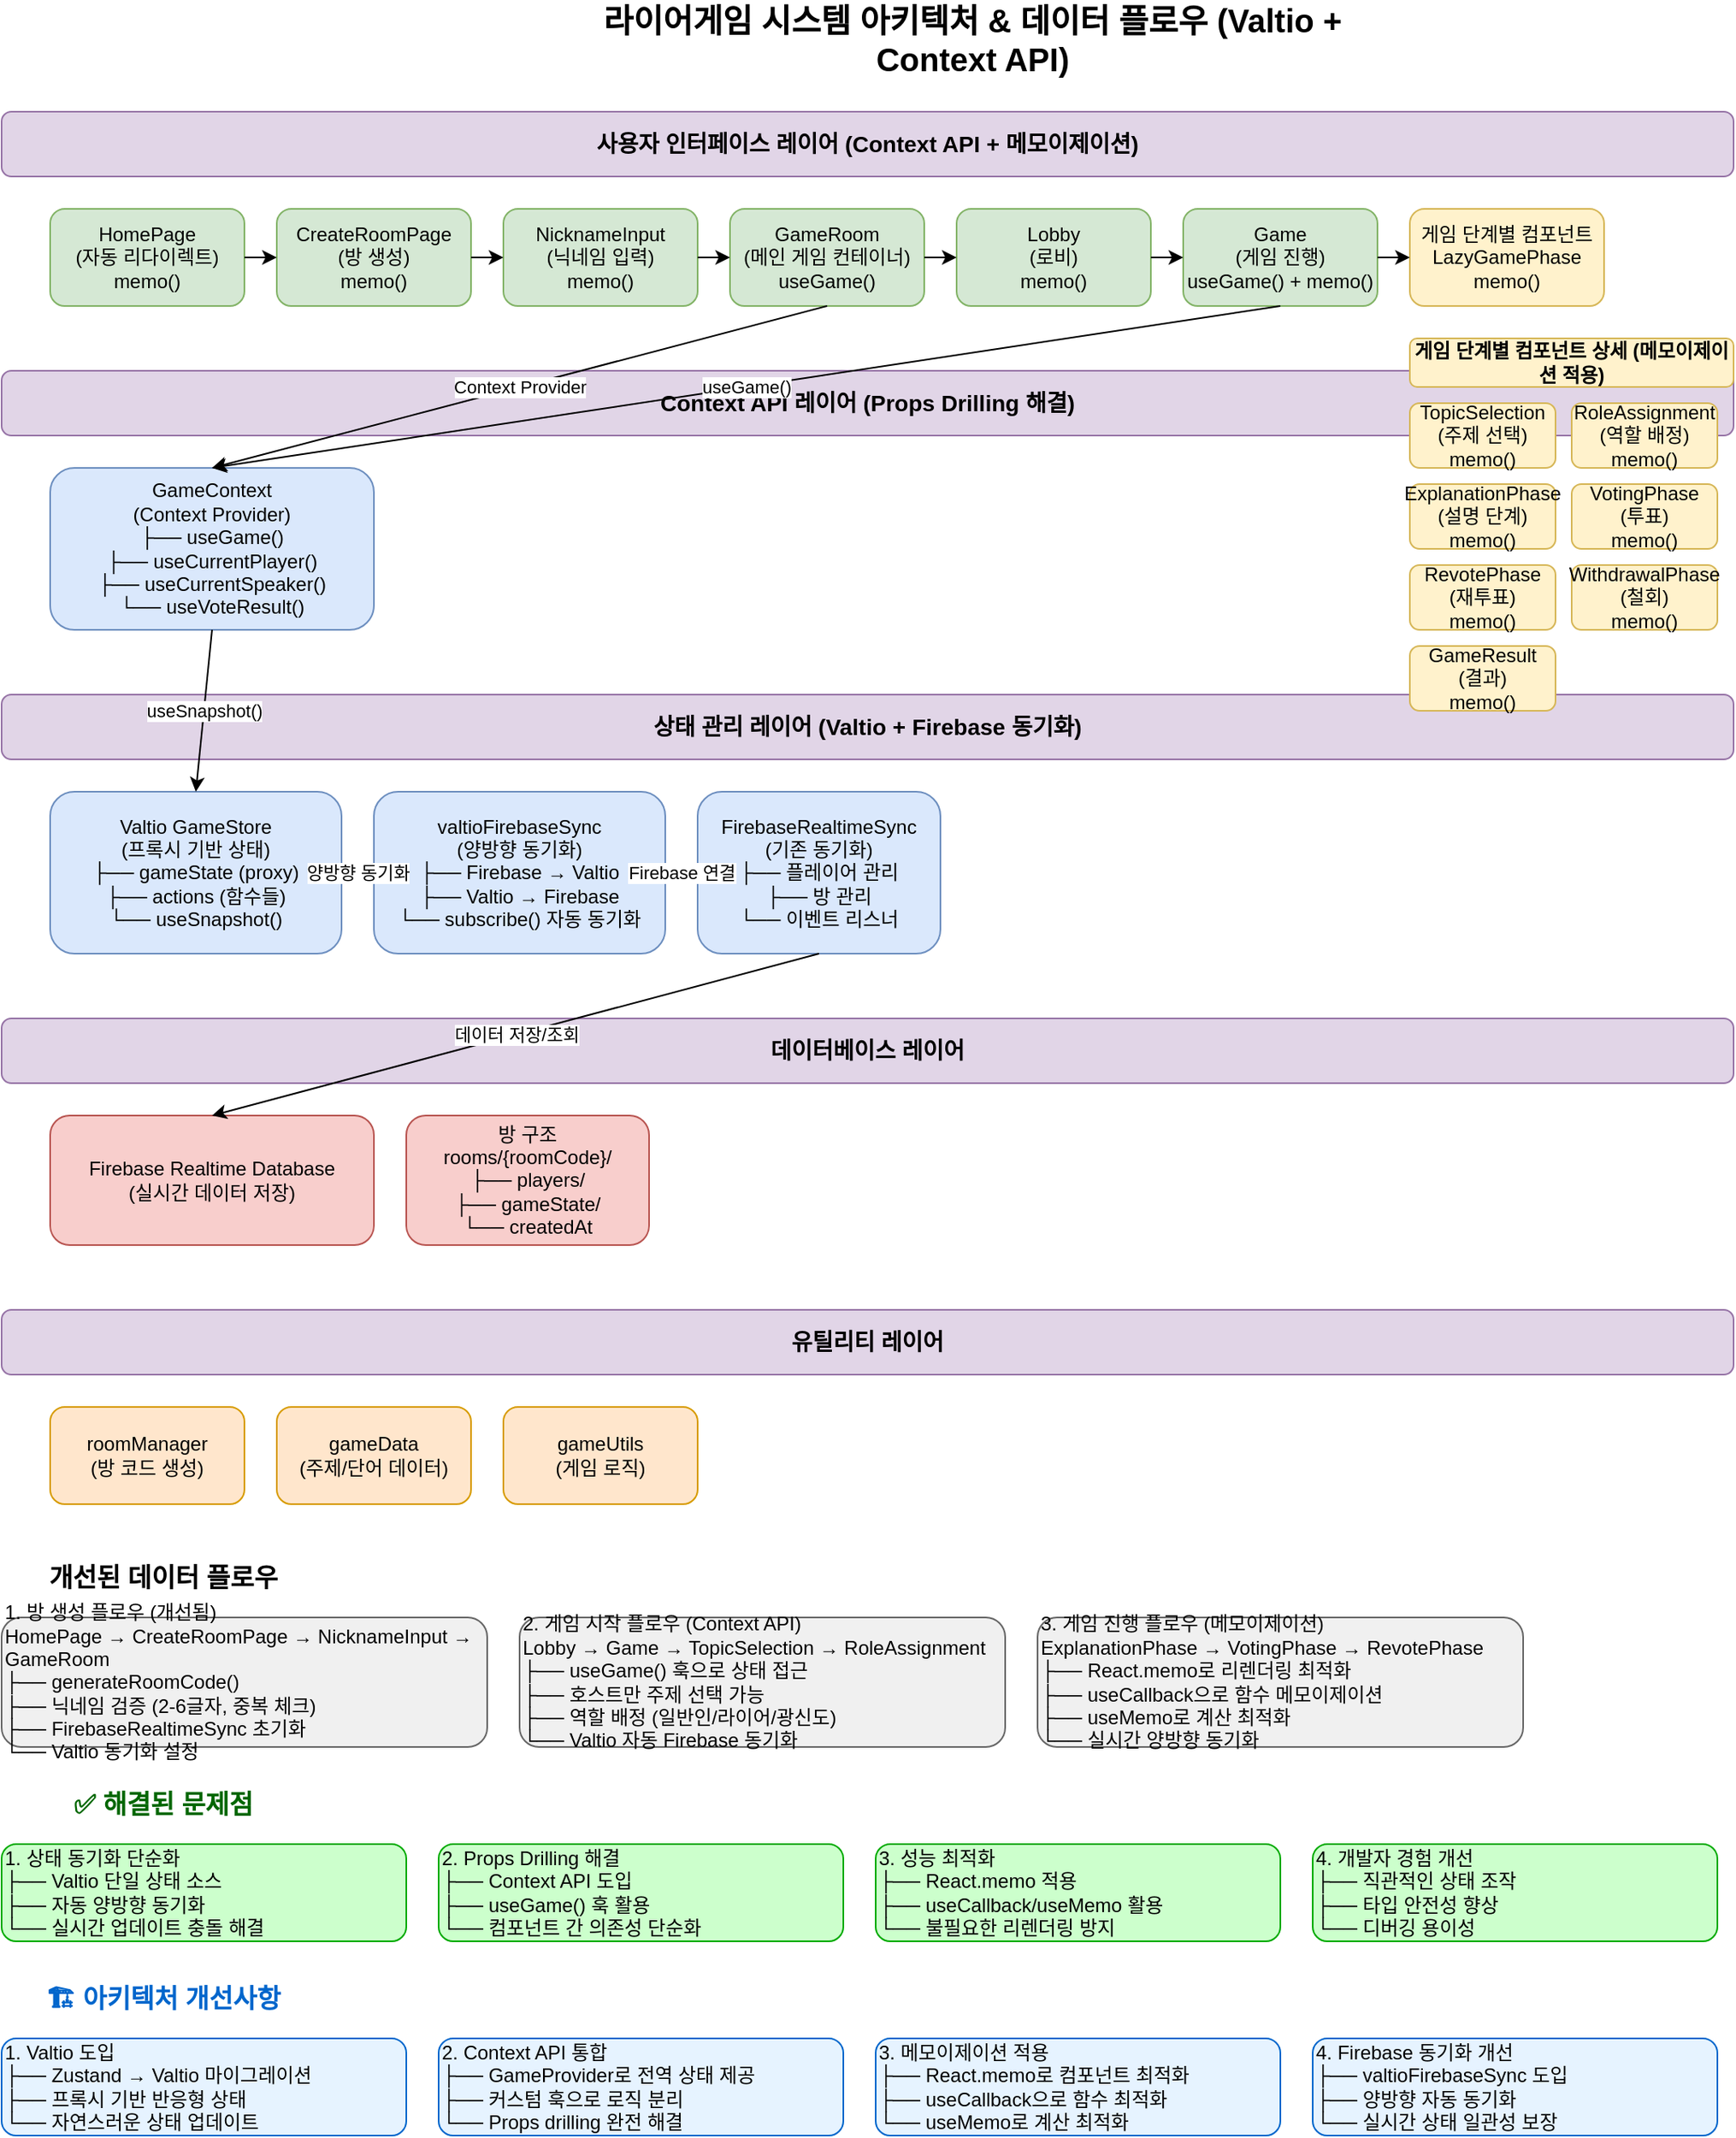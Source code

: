 <mxfile version="24.7.17" type="device">
  <diagram name="라이어게임 시스템 아키텍처 (Valtio + Context API)" id="system-architecture">
    <mxGraphModel dx="1422" dy="794" grid="1" gridSize="10" guides="1" tooltips="1" connect="1" arrows="1" fold="1" page="1" pageScale="1" pageWidth="1169" pageHeight="827" math="0" shadow="0">
      <root>
        <mxCell id="0" />
        <mxCell id="1" parent="0" />
        
        <!-- 제목 -->
        <mxCell id="title" value="라이어게임 시스템 아키텍처 &amp; 데이터 플로우 (Valtio + Context API)" style="text;html=1;strokeColor=none;fillColor=none;align=center;verticalAlign=middle;whiteSpace=wrap;rounded=0;fontSize=20;fontStyle=1;" vertex="1" parent="1">
          <mxGeometry x="400" y="20" width="500" height="30" as="geometry" />
        </mxCell>

        <!-- 사용자 인터페이스 레이어 -->
        <mxCell id="ui-layer" value="사용자 인터페이스 레이어 (Context API + 메모이제이션)" style="rounded=1;whiteSpace=wrap;html=1;fillColor=#e1d5e7;strokeColor=#9673a6;fontSize=14;fontStyle=1;" vertex="1" parent="1">
          <mxGeometry x="50" y="80" width="1070" height="40" as="geometry" />
        </mxCell>

        <!-- React 컴포넌트들 -->
        <mxCell id="homepage" value="HomePage&#xa;(자동 리다이렉트)&#xa;memo()" style="rounded=1;whiteSpace=wrap;html=1;fillColor=#d5e8d4;strokeColor=#82b366;" vertex="1" parent="1">
          <mxGeometry x="80" y="140" width="120" height="60" as="geometry" />
        </mxCell>

        <mxCell id="create-room" value="CreateRoomPage&#xa;(방 생성)&#xa;memo()" style="rounded=1;whiteSpace=wrap;html=1;fillColor=#d5e8d4;strokeColor=#82b366;" vertex="1" parent="1">
          <mxGeometry x="220" y="140" width="120" height="60" as="geometry" />
        </mxCell>

        <mxCell id="nickname-input" value="NicknameInput&#xa;(닉네임 입력)&#xa;memo()" style="rounded=1;whiteSpace=wrap;html=1;fillColor=#d5e8d4;strokeColor=#82b366;" vertex="1" parent="1">
          <mxGeometry x="360" y="140" width="120" height="60" as="geometry" />
        </mxCell>

        <mxCell id="game-room" value="GameRoom&#xa;(메인 게임 컨테이너)&#xa;useGame()" style="rounded=1;whiteSpace=wrap;html=1;fillColor=#d5e8d4;strokeColor=#82b366;" vertex="1" parent="1">
          <mxGeometry x="500" y="140" width="120" height="60" as="geometry" />
        </mxCell>

        <mxCell id="lobby" value="Lobby&#xa;(로비)&#xa;memo()" style="rounded=1;whiteSpace=wrap;html=1;fillColor=#d5e8d4;strokeColor=#82b366;" vertex="1" parent="1">
          <mxGeometry x="640" y="140" width="120" height="60" as="geometry" />
        </mxCell>

        <mxCell id="game" value="Game&#xa;(게임 진행)&#xa;useGame() + memo()" style="rounded=1;whiteSpace=wrap;html=1;fillColor=#d5e8d4;strokeColor=#82b366;" vertex="1" parent="1">
          <mxGeometry x="780" y="140" width="120" height="60" as="geometry" />
        </mxCell>

        <mxCell id="game-phases" value="게임 단계별 컴포넌트&#xa;LazyGamePhase&#xa;memo()" style="rounded=1;whiteSpace=wrap;html=1;fillColor=#fff2cc;strokeColor=#d6b656;" vertex="1" parent="1">
          <mxGeometry x="920" y="140" width="120" height="60" as="geometry" />
        </mxCell>

        <!-- Context API 레이어 -->
        <mxCell id="context-layer" value="Context API 레이어 (Props Drilling 해결)" style="rounded=1;whiteSpace=wrap;html=1;fillColor=#e1d5e7;strokeColor=#9673a6;fontSize=14;fontStyle=1;" vertex="1" parent="1">
          <mxGeometry x="50" y="240" width="1070" height="40" as="geometry" />
        </mxCell>

        <mxCell id="game-context" value="GameContext&#xa;(Context Provider)&#xa;├── useGame()&#xa;├── useCurrentPlayer()&#xa;├── useCurrentSpeaker()&#xa;└── useVoteResult()" style="rounded=1;whiteSpace=wrap;html=1;fillColor=#dae8fc;strokeColor=#6c8ebf;" vertex="1" parent="1">
          <mxGeometry x="80" y="300" width="200" height="100" as="geometry" />
        </mxCell>

        <!-- 상태 관리 레이어 -->
        <mxCell id="state-layer" value="상태 관리 레이어 (Valtio + Firebase 동기화)" style="rounded=1;whiteSpace=wrap;html=1;fillColor=#e1d5e7;strokeColor=#9673a6;fontSize=14;fontStyle=1;" vertex="1" parent="1">
          <mxGeometry x="50" y="440" width="1070" height="40" as="geometry" />
        </mxCell>

        <mxCell id="valtio-store" value="Valtio GameStore&#xa;(프록시 기반 상태)&#xa;├── gameState (proxy)&#xa;├── actions (함수들)&#xa;└── useSnapshot()" style="rounded=1;whiteSpace=wrap;html=1;fillColor=#dae8fc;strokeColor=#6c8ebf;" vertex="1" parent="1">
          <mxGeometry x="80" y="500" width="180" height="100" as="geometry" />
        </mxCell>

        <mxCell id="valtio-firebase-sync" value="valtioFirebaseSync&#xa;(양방향 동기화)&#xa;├── Firebase → Valtio&#xa;├── Valtio → Firebase&#xa;└── subscribe() 자동 동기화" style="rounded=1;whiteSpace=wrap;html=1;fillColor=#dae8fc;strokeColor=#6c8ebf;" vertex="1" parent="1">
          <mxGeometry x="280" y="500" width="180" height="100" as="geometry" />
        </mxCell>

        <mxCell id="firebase-sync" value="FirebaseRealtimeSync&#xa;(기존 동기화)&#xa;├── 플레이어 관리&#xa;├── 방 관리&#xa;└── 이벤트 리스너" style="rounded=1;whiteSpace=wrap;html=1;fillColor=#dae8fc;strokeColor=#6c8ebf;" vertex="1" parent="1">
          <mxGeometry x="480" y="500" width="150" height="100" as="geometry" />
        </mxCell>

        <!-- 데이터베이스 레이어 -->
        <mxCell id="db-layer" value="데이터베이스 레이어" style="rounded=1;whiteSpace=wrap;html=1;fillColor=#e1d5e7;strokeColor=#9673a6;fontSize=14;fontStyle=1;" vertex="1" parent="1">
          <mxGeometry x="50" y="640" width="1070" height="40" as="geometry" />
        </mxCell>

        <mxCell id="firebase-db" value="Firebase Realtime Database&#xa;(실시간 데이터 저장)" style="rounded=1;whiteSpace=wrap;html=1;fillColor=#f8cecc;strokeColor=#b85450;" vertex="1" parent="1">
          <mxGeometry x="80" y="700" width="200" height="80" as="geometry" />
        </mxCell>

        <mxCell id="room-structure" value="방 구조&#xa;rooms/{roomCode}/&#xa;├── players/&#xa;├── gameState/&#xa;└── createdAt" style="rounded=1;whiteSpace=wrap;html=1;fillColor=#f8cecc;strokeColor=#b85450;" vertex="1" parent="1">
          <mxGeometry x="300" y="700" width="150" height="80" as="geometry" />
        </mxCell>

        <!-- 유틸리티 레이어 -->
        <mxCell id="util-layer" value="유틸리티 레이어" style="rounded=1;whiteSpace=wrap;html=1;fillColor=#e1d5e7;strokeColor=#9673a6;fontSize=14;fontStyle=1;" vertex="1" parent="1">
          <mxGeometry x="50" y="820" width="1070" height="40" as="geometry" />
        </mxCell>

        <mxCell id="room-manager" value="roomManager&#xa;(방 코드 생성)" style="rounded=1;whiteSpace=wrap;html=1;fillColor=#ffe6cc;strokeColor=#d79b00;" vertex="1" parent="1">
          <mxGeometry x="80" y="880" width="120" height="60" as="geometry" />
        </mxCell>

        <mxCell id="game-data" value="gameData&#xa;(주제/단어 데이터)" style="rounded=1;whiteSpace=wrap;html=1;fillColor=#ffe6cc;strokeColor=#d79b00;" vertex="1" parent="1">
          <mxGeometry x="220" y="880" width="120" height="60" as="geometry" />
        </mxCell>

        <mxCell id="game-utils" value="gameUtils&#xa;(게임 로직)" style="rounded=1;whiteSpace=wrap;html=1;fillColor=#ffe6cc;strokeColor=#d79b00;" vertex="1" parent="1">
          <mxGeometry x="360" y="880" width="120" height="60" as="geometry" />
        </mxCell>

        <!-- 데이터 플로우 화살표들 -->
        <!-- 홈페이지 -> 방 생성 -->
        <mxCell id="flow1" value="" style="endArrow=classic;html=1;rounded=0;exitX=1;exitY=0.5;entryX=0;entryY=0.5;" edge="1" parent="1" source="homepage" target="create-room">
          <mxGeometry width="50" height="50" relative="1" as="geometry">
            <mxPoint x="210" y="170" as="sourcePoint" />
            <mxPoint x="220" y="170" as="targetPoint" />
          </mxGeometry>
        </mxCell>

        <!-- 방 생성 -> 닉네임 입력 -->
        <mxCell id="flow2" value="" style="endArrow=classic;html=1;rounded=0;exitX=1;exitY=0.5;entryX=0;entryY=0.5;" edge="1" parent="1" source="create-room" target="nickname-input">
          <mxGeometry width="50" height="50" relative="1" as="geometry">
            <mxPoint x="350" y="170" as="sourcePoint" />
            <mxPoint x="360" y="170" as="targetPoint" />
          </mxGeometry>
        </mxCell>

        <!-- 닉네임 입력 -> 게임방 -->
        <mxCell id="flow3" value="" style="endArrow=classic;html=1;rounded=0;exitX=1;exitY=0.5;entryX=0;entryY=0.5;" edge="1" parent="1" source="nickname-input" target="game-room">
          <mxGeometry width="50" height="50" relative="1" as="geometry">
            <mxPoint x="490" y="170" as="sourcePoint" />
            <mxPoint x="500" y="170" as="targetPoint" />
          </mxGeometry>
        </mxCell>

        <!-- 게임방 -> 로비/게임 -->
        <mxCell id="flow4" value="" style="endArrow=classic;html=1;rounded=0;exitX=1;exitY=0.5;entryX=0;entryY=0.5;" edge="1" parent="1" source="game-room" target="lobby">
          <mxGeometry width="50" height="50" relative="1" as="geometry">
            <mxPoint x="630" y="170" as="sourcePoint" />
            <mxPoint x="640" y="170" as="targetPoint" />
          </mxGeometry>
        </mxCell>

        <mxCell id="flow5" value="" style="endArrow=classic;html=1;rounded=0;exitX=1;exitY=0.5;entryX=0;entryY=0.5;" edge="1" parent="1" source="lobby" target="game">
          <mxGeometry width="50" height="50" relative="1" as="geometry">
            <mxPoint x="770" y="170" as="sourcePoint" />
            <mxPoint x="780" y="170" as="targetPoint" />
          </mxGeometry>
        </mxCell>

        <mxCell id="flow6" value="" style="endArrow=classic;html=1;rounded=0;exitX=1;exitY=0.5;entryX=0;entryY=0.5;" edge="1" parent="1" source="game" target="game-phases">
          <mxGeometry width="50" height="50" relative="1" as="geometry">
            <mxPoint x="910" y="170" as="sourcePoint" />
            <mxPoint x="920" y="170" as="targetPoint" />
          </mxGeometry>
        </mxCell>

        <!-- Context API 연결 -->
        <mxCell id="context-flow1" value="Context Provider" style="endArrow=classic;html=1;rounded=0;exitX=0.5;exitY=1;entryX=0.5;entryY=0;" edge="1" parent="1" source="game-room" target="game-context">
          <mxGeometry width="50" height="50" relative="1" as="geometry">
            <mxPoint x="560" y="210" as="sourcePoint" />
            <mxPoint x="180" y="300" as="targetPoint" />
          </mxGeometry>
        </mxCell>

        <mxCell id="context-flow2" value="useGame()" style="endArrow=classic;html=1;rounded=0;exitX=0.5;exitY=1;entryX=0.5;entryY=0;" edge="1" parent="1" source="game" target="game-context">
          <mxGeometry width="50" height="50" relative="1" as="geometry">
            <mxPoint x="840" y="210" as="sourcePoint" />
            <mxPoint x="180" y="300" as="targetPoint" />
          </mxGeometry>
        </mxCell>

        <!-- Valtio 연결 -->
        <mxCell id="valtio-flow1" value="useSnapshot()" style="endArrow=classic;html=1;rounded=0;exitX=0.5;exitY=1;entryX=0.5;entryY=0;" edge="1" parent="1" source="game-context" target="valtio-store">
          <mxGeometry width="50" height="50" relative="1" as="geometry">
            <mxPoint x="180" y="410" as="sourcePoint" />
            <mxPoint x="170" y="500" as="targetPoint" />
          </mxGeometry>
        </mxCell>

        <!-- Valtio-Firebase 동기화 -->
        <mxCell id="sync-flow1" value="양방향 동기화" style="endArrow=classic;html=1;rounded=0;exitX=1;exitY=0.5;entryX=0;entryY=0.5;" edge="1" parent="1" source="valtio-store" target="valtio-firebase-sync">
          <mxGeometry width="50" height="50" relative="1" as="geometry">
            <mxPoint x="270" y="550" as="sourcePoint" />
            <mxPoint x="280" y="550" as="targetPoint" />
          </mxGeometry>
        </mxCell>

        <mxCell id="sync-flow2" value="Firebase 연결" style="endArrow=classic;html=1;rounded=0;exitX=1;exitY=0.5;entryX=0;entryY=0.5;" edge="1" parent="1" source="valtio-firebase-sync" target="firebase-sync">
          <mxGeometry width="50" height="50" relative="1" as="geometry">
            <mxPoint x="470" y="550" as="sourcePoint" />
            <mxPoint x="480" y="550" as="targetPoint" />
          </mxGeometry>
        </mxCell>

        <!-- Firebase 연결 -->
        <mxCell id="db-flow1" value="데이터 저장/조회" style="endArrow=classic;html=1;rounded=0;exitX=0.5;exitY=1;entryX=0.5;entryY=0;" edge="1" parent="1" source="firebase-sync" target="firebase-db">
          <mxGeometry width="50" height="50" relative="1" as="geometry">
            <mxPoint x="555" y="610" as="sourcePoint" />
            <mxPoint x="180" y="700" as="targetPoint" />
          </mxGeometry>
        </mxCell>

        <!-- 게임 단계별 컴포넌트 상세 -->
        <mxCell id="phase-detail" value="게임 단계별 컴포넌트 상세 (메모이제이션 적용)" style="rounded=1;whiteSpace=wrap;html=1;fillColor=#fff2cc;strokeColor=#d6b656;fontSize=12;fontStyle=1;" vertex="1" parent="1">
          <mxGeometry x="920" y="220" width="200" height="30" as="geometry" />
        </mxCell>

        <mxCell id="topic-selection" value="TopicSelection&#xa;(주제 선택)&#xa;memo()" style="rounded=1;whiteSpace=wrap;html=1;fillColor=#fff2cc;strokeColor=#d6b656;" vertex="1" parent="1">
          <mxGeometry x="920" y="260" width="90" height="40" as="geometry" />
        </mxCell>

        <mxCell id="role-assignment" value="RoleAssignment&#xa;(역할 배정)&#xa;memo()" style="rounded=1;whiteSpace=wrap;html=1;fillColor=#fff2cc;strokeColor=#d6b656;" vertex="1" parent="1">
          <mxGeometry x="1020" y="260" width="90" height="40" as="geometry" />
        </mxCell>

        <mxCell id="explanation" value="ExplanationPhase&#xa;(설명 단계)&#xa;memo()" style="rounded=1;whiteSpace=wrap;html=1;fillColor=#fff2cc;strokeColor=#d6b656;" vertex="1" parent="1">
          <mxGeometry x="920" y="310" width="90" height="40" as="geometry" />
        </mxCell>

        <mxCell id="voting" value="VotingPhase&#xa;(투표)&#xa;memo()" style="rounded=1;whiteSpace=wrap;html=1;fillColor=#fff2cc;strokeColor=#d6b656;" vertex="1" parent="1">
          <mxGeometry x="1020" y="310" width="90" height="40" as="geometry" />
        </mxCell>

        <mxCell id="revote" value="RevotePhase&#xa;(재투표)&#xa;memo()" style="rounded=1;whiteSpace=wrap;html=1;fillColor=#fff2cc;strokeColor=#d6b656;" vertex="1" parent="1">
          <mxGeometry x="920" y="360" width="90" height="40" as="geometry" />
        </mxCell>

        <mxCell id="withdrawal" value="WithdrawalPhase&#xa;(철회)&#xa;memo()" style="rounded=1;whiteSpace=wrap;html=1;fillColor=#fff2cc;strokeColor=#d6b656;" vertex="1" parent="1">
          <mxGeometry x="1020" y="360" width="90" height="40" as="geometry" />
        </mxCell>

        <mxCell id="result" value="GameResult&#xa;(결과)&#xa;memo()" style="rounded=1;whiteSpace=wrap;html=1;fillColor=#fff2cc;strokeColor=#d6b656;" vertex="1" parent="1">
          <mxGeometry x="920" y="410" width="90" height="40" as="geometry" />
        </mxCell>

        <!-- 데이터 플로우 상세 -->
        <mxCell id="data-flow-title" value="개선된 데이터 플로우" style="text;html=1;strokeColor=none;fillColor=none;align=center;verticalAlign=middle;whiteSpace=wrap;rounded=0;fontSize=16;fontStyle=1;" vertex="1" parent="1">
          <mxGeometry x="50" y="970" width="200" height="30" as="geometry" />
        </mxCell>

        <!-- 플로우 1: 방 생성 -->
        <mxCell id="flow1-detail" value="1. 방 생성 플로우 (개선됨)&#xa;HomePage → CreateRoomPage → NicknameInput → GameRoom&#xa;├── generateRoomCode()&#xa;├── 닉네임 검증 (2-6글자, 중복 체크)&#xa;├── FirebaseRealtimeSync 초기화&#xa;└── Valtio 동기화 설정" style="rounded=1;whiteSpace=wrap;html=1;fillColor=#f0f0f0;strokeColor=#666666;align=left;" vertex="1" parent="1">
          <mxGeometry x="50" y="1010" width="300" height="80" as="geometry" />
        </mxCell>

        <!-- 플로우 2: 게임 시작 -->
        <mxCell id="flow2-detail" value="2. 게임 시작 플로우 (Context API)&#xa;Lobby → Game → TopicSelection → RoleAssignment&#xa;├── useGame() 훅으로 상태 접근&#xa;├── 호스트만 주제 선택 가능&#xa;├── 역할 배정 (일반인/라이어/광신도)&#xa;└── Valtio 자동 Firebase 동기화" style="rounded=1;whiteSpace=wrap;html=1;fillColor=#f0f0f0;strokeColor=#666666;align=left;" vertex="1" parent="1">
          <mxGeometry x="370" y="1010" width="300" height="80" as="geometry" />
        </mxCell>

        <!-- 플로우 3: 게임 진행 -->
        <mxCell id="flow3-detail" value="3. 게임 진행 플로우 (메모이제이션)&#xa;ExplanationPhase → VotingPhase → RevotePhase&#xa;├── React.memo로 리렌더링 최적화&#xa;├── useCallback으로 함수 메모이제이션&#xa;├── useMemo로 계산 최적화&#xa;└── 실시간 양방향 동기화" style="rounded=1;whiteSpace=wrap;html=1;fillColor=#f0f0f0;strokeColor=#666666;align=left;" vertex="1" parent="1">
          <mxGeometry x="690" y="1010" width="300" height="80" as="geometry" />
        </mxCell>

        <!-- 해결된 문제점 표시 -->
        <mxCell id="solutions-title" value="✅ 해결된 문제점" style="text;html=1;strokeColor=none;fillColor=none;align=center;verticalAlign=middle;whiteSpace=wrap;rounded=0;fontSize=16;fontStyle=1;fontColor=#006600;" vertex="1" parent="1">
          <mxGeometry x="50" y="1110" width="200" height="30" as="geometry" />
        </mxCell>

        <mxCell id="solution1" value="1. 상태 동기화 단순화&#xa;├── Valtio 단일 상태 소스&#xa;├── 자동 양방향 동기화&#xa;└── 실시간 업데이트 충돌 해결" style="rounded=1;whiteSpace=wrap;html=1;fillColor=#ccffcc;strokeColor=#00aa00;align=left;" vertex="1" parent="1">
          <mxGeometry x="50" y="1150" width="250" height="60" as="geometry" />
        </mxCell>

        <mxCell id="solution2" value="2. Props Drilling 해결&#xa;├── Context API 도입&#xa;├── useGame() 훅 활용&#xa;└── 컴포넌트 간 의존성 단순화" style="rounded=1;whiteSpace=wrap;html=1;fillColor=#ccffcc;strokeColor=#00aa00;align=left;" vertex="1" parent="1">
          <mxGeometry x="320" y="1150" width="250" height="60" as="geometry" />
        </mxCell>

        <mxCell id="solution3" value="3. 성능 최적화&#xa;├── React.memo 적용&#xa;├── useCallback/useMemo 활용&#xa;└── 불필요한 리렌더링 방지" style="rounded=1;whiteSpace=wrap;html=1;fillColor=#ccffcc;strokeColor=#00aa00;align=left;" vertex="1" parent="1">
          <mxGeometry x="590" y="1150" width="250" height="60" as="geometry" />
        </mxCell>

        <mxCell id="solution4" value="4. 개발자 경험 개선&#xa;├── 직관적인 상태 조작&#xa;├── 타입 안전성 향상&#xa;└── 디버깅 용이성" style="rounded=1;whiteSpace=wrap;html=1;fillColor=#ccffcc;strokeColor=#00aa00;align=left;" vertex="1" parent="1">
          <mxGeometry x="860" y="1150" width="250" height="60" as="geometry" />
        </mxCell>

        <!-- 아키텍처 개선사항 -->
        <mxCell id="architecture-title" value="🏗️ 아키텍처 개선사항" style="text;html=1;strokeColor=none;fillColor=none;align=center;verticalAlign=middle;whiteSpace=wrap;rounded=0;fontSize=16;fontStyle=1;fontColor=#0066cc;" vertex="1" parent="1">
          <mxGeometry x="50" y="1230" width="200" height="30" as="geometry" />
        </mxCell>

        <mxCell id="arch1" value="1. Valtio 도입&#xa;├── Zustand → Valtio 마이그레이션&#xa;├── 프록시 기반 반응형 상태&#xa;└── 자연스러운 상태 업데이트" style="rounded=1;whiteSpace=wrap;html=1;fillColor=#e6f3ff;strokeColor=#0066cc;align=left;" vertex="1" parent="1">
          <mxGeometry x="50" y="1270" width="250" height="60" as="geometry" />
        </mxCell>

        <mxCell id="arch2" value="2. Context API 통합&#xa;├── GameProvider로 전역 상태 제공&#xa;├── 커스텀 훅으로 로직 분리&#xa;└── Props drilling 완전 해결" style="rounded=1;whiteSpace=wrap;html=1;fillColor=#e6f3ff;strokeColor=#0066cc;align=left;" vertex="1" parent="1">
          <mxGeometry x="320" y="1270" width="250" height="60" as="geometry" />
        </mxCell>

        <mxCell id="arch3" value="3. 메모이제이션 적용&#xa;├── React.memo로 컴포넌트 최적화&#xa;├── useCallback으로 함수 최적화&#xa;└── useMemo로 계산 최적화" style="rounded=1;whiteSpace=wrap;html=1;fillColor=#e6f3ff;strokeColor=#0066cc;align=left;" vertex="1" parent="1">
          <mxGeometry x="590" y="1270" width="250" height="60" as="geometry" />
        </mxCell>

        <mxCell id="arch4" value="4. Firebase 동기화 개선&#xa;├── valtioFirebaseSync 도입&#xa;├── 양방향 자동 동기화&#xa;└── 실시간 상태 일관성 보장" style="rounded=1;whiteSpace=wrap;html=1;fillColor=#e6f3ff;strokeColor=#0066cc;align=left;" vertex="1" parent="1">
          <mxGeometry x="860" y="1270" width="250" height="60" as="geometry" />
        </mxCell>

      </root>
    </mxGraphModel>
  </diagram>
</mxfile>